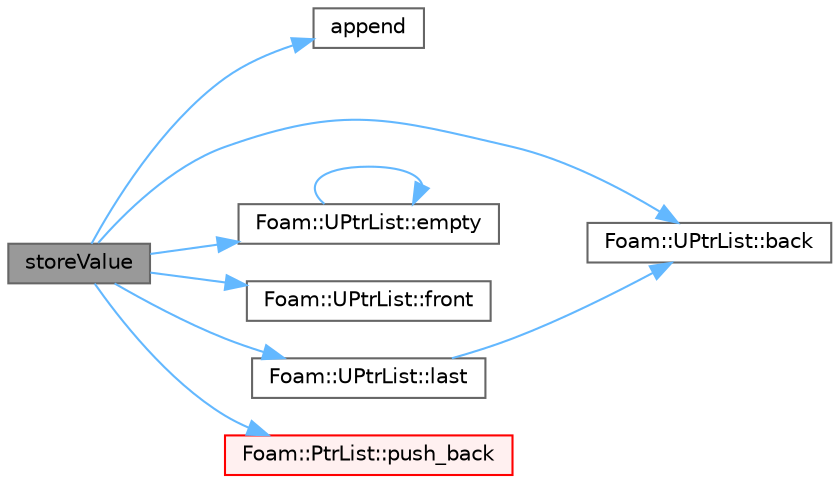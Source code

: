 digraph "storeValue"
{
 // LATEX_PDF_SIZE
  bgcolor="transparent";
  edge [fontname=Helvetica,fontsize=10,labelfontname=Helvetica,labelfontsize=10];
  node [fontname=Helvetica,fontsize=10,shape=box,height=0.2,width=0.4];
  rankdir="LR";
  Node1 [id="Node000001",label="storeValue",height=0.2,width=0.4,color="gray40", fillcolor="grey60", style="filled", fontcolor="black",tooltip=" "];
  Node1 -> Node2 [id="edge1_Node000001_Node000002",color="steelblue1",style="solid",tooltip=" "];
  Node2 [id="Node000002",label="append",height=0.2,width=0.4,color="grey40", fillcolor="white", style="filled",URL="$multiphase_2reactingTwoPhaseEulerFoam_2pU_2pEqn_8H.html#a5fb3648bda422945b7e6d22d1b84d431",tooltip=" "];
  Node1 -> Node3 [id="edge2_Node000001_Node000003",color="steelblue1",style="solid",tooltip=" "];
  Node3 [id="Node000003",label="Foam::UPtrList::back",height=0.2,width=0.4,color="grey40", fillcolor="white", style="filled",URL="$classFoam_1_1UPtrList.html#a4a557503c0b752dd1bd74295f499129f",tooltip=" "];
  Node1 -> Node4 [id="edge3_Node000001_Node000004",color="steelblue1",style="solid",tooltip=" "];
  Node4 [id="Node000004",label="Foam::UPtrList::empty",height=0.2,width=0.4,color="grey40", fillcolor="white", style="filled",URL="$classFoam_1_1UPtrList.html#a3f6fc5de06a318920d84f3c3742db07f",tooltip=" "];
  Node4 -> Node4 [id="edge4_Node000004_Node000004",color="steelblue1",style="solid",tooltip=" "];
  Node1 -> Node5 [id="edge5_Node000001_Node000005",color="steelblue1",style="solid",tooltip=" "];
  Node5 [id="Node000005",label="Foam::UPtrList::front",height=0.2,width=0.4,color="grey40", fillcolor="white", style="filled",URL="$classFoam_1_1UPtrList.html#aa67f6e1a9bbaab0d994aecdc06835f6b",tooltip=" "];
  Node1 -> Node6 [id="edge6_Node000001_Node000006",color="steelblue1",style="solid",tooltip=" "];
  Node6 [id="Node000006",label="Foam::UPtrList::last",height=0.2,width=0.4,color="grey40", fillcolor="white", style="filled",URL="$classFoam_1_1UPtrList.html#aef07c02ea1c27bdb5906043b399e0ff0",tooltip=" "];
  Node6 -> Node3 [id="edge7_Node000006_Node000003",color="steelblue1",style="solid",tooltip=" "];
  Node1 -> Node7 [id="edge8_Node000001_Node000007",color="steelblue1",style="solid",tooltip=" "];
  Node7 [id="Node000007",label="Foam::PtrList::push_back",height=0.2,width=0.4,color="red", fillcolor="#FFF0F0", style="filled",URL="$classFoam_1_1PtrList.html#a3809aca9dcd2c52a4711126018cc961d",tooltip=" "];
}
